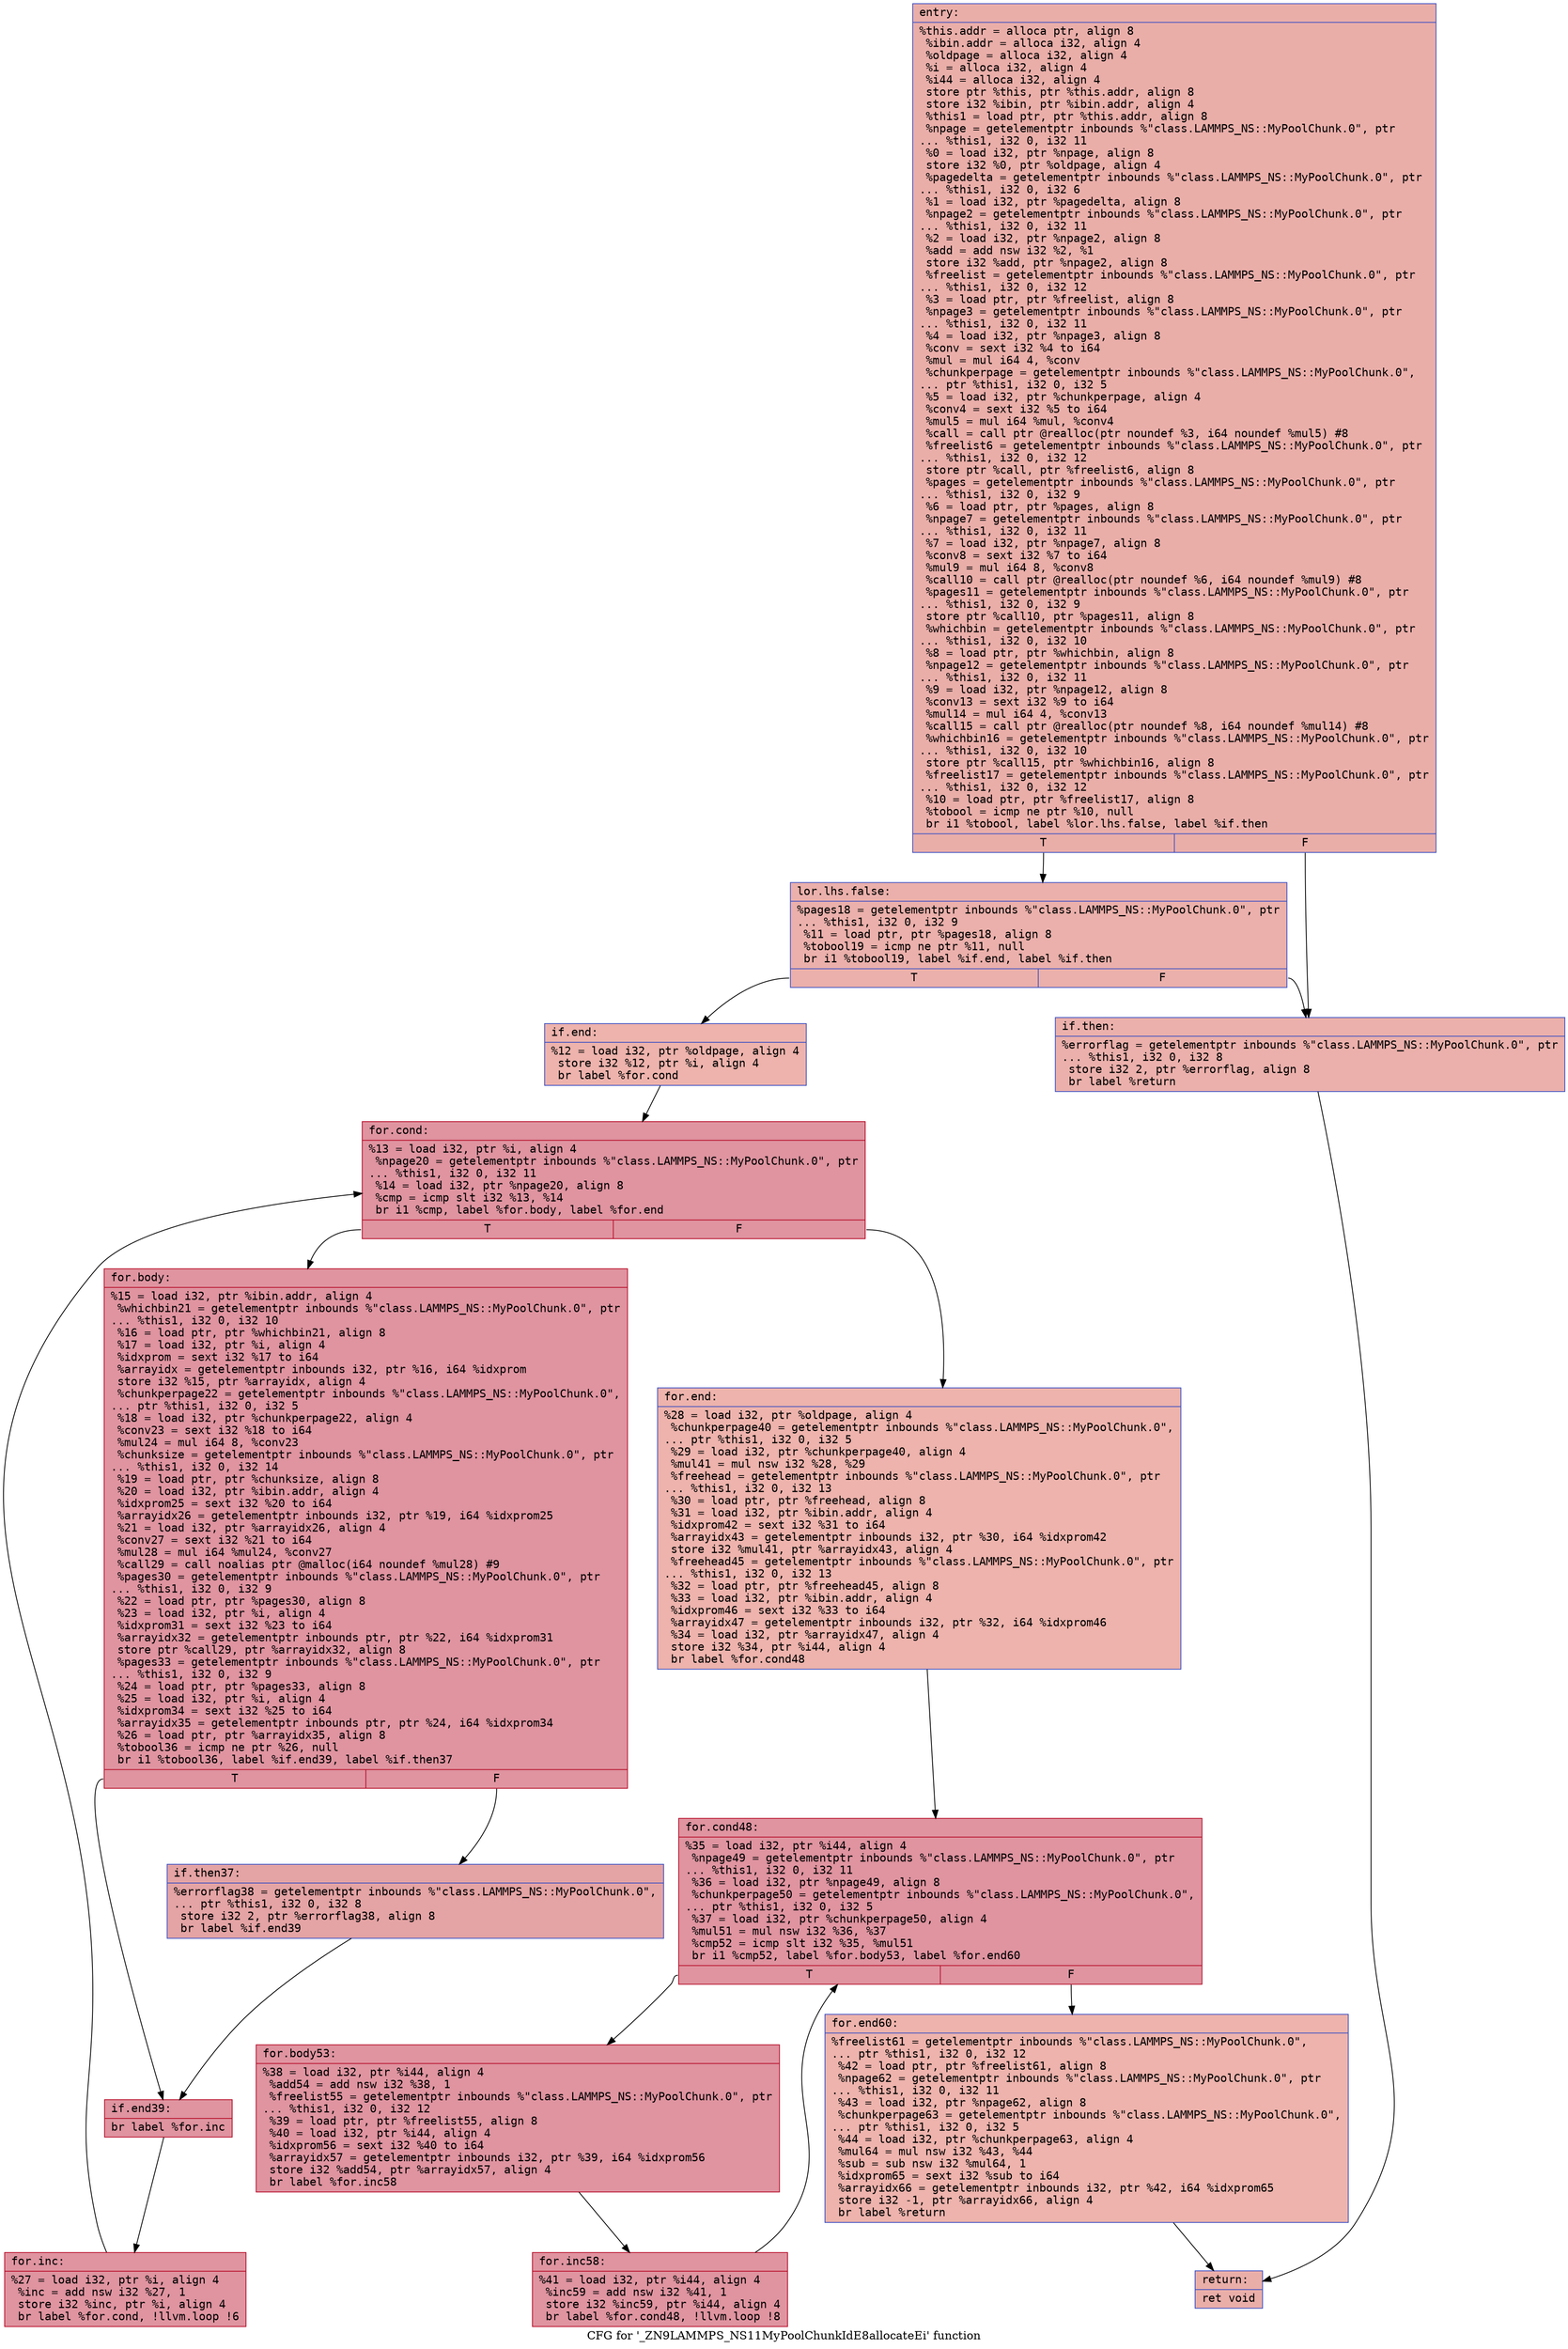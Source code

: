 digraph "CFG for '_ZN9LAMMPS_NS11MyPoolChunkIdE8allocateEi' function" {
	label="CFG for '_ZN9LAMMPS_NS11MyPoolChunkIdE8allocateEi' function";

	Node0x556991b57190 [shape=record,color="#3d50c3ff", style=filled, fillcolor="#d0473d70" fontname="Courier",label="{entry:\l|  %this.addr = alloca ptr, align 8\l  %ibin.addr = alloca i32, align 4\l  %oldpage = alloca i32, align 4\l  %i = alloca i32, align 4\l  %i44 = alloca i32, align 4\l  store ptr %this, ptr %this.addr, align 8\l  store i32 %ibin, ptr %ibin.addr, align 4\l  %this1 = load ptr, ptr %this.addr, align 8\l  %npage = getelementptr inbounds %\"class.LAMMPS_NS::MyPoolChunk.0\", ptr\l... %this1, i32 0, i32 11\l  %0 = load i32, ptr %npage, align 8\l  store i32 %0, ptr %oldpage, align 4\l  %pagedelta = getelementptr inbounds %\"class.LAMMPS_NS::MyPoolChunk.0\", ptr\l... %this1, i32 0, i32 6\l  %1 = load i32, ptr %pagedelta, align 8\l  %npage2 = getelementptr inbounds %\"class.LAMMPS_NS::MyPoolChunk.0\", ptr\l... %this1, i32 0, i32 11\l  %2 = load i32, ptr %npage2, align 8\l  %add = add nsw i32 %2, %1\l  store i32 %add, ptr %npage2, align 8\l  %freelist = getelementptr inbounds %\"class.LAMMPS_NS::MyPoolChunk.0\", ptr\l... %this1, i32 0, i32 12\l  %3 = load ptr, ptr %freelist, align 8\l  %npage3 = getelementptr inbounds %\"class.LAMMPS_NS::MyPoolChunk.0\", ptr\l... %this1, i32 0, i32 11\l  %4 = load i32, ptr %npage3, align 8\l  %conv = sext i32 %4 to i64\l  %mul = mul i64 4, %conv\l  %chunkperpage = getelementptr inbounds %\"class.LAMMPS_NS::MyPoolChunk.0\",\l... ptr %this1, i32 0, i32 5\l  %5 = load i32, ptr %chunkperpage, align 4\l  %conv4 = sext i32 %5 to i64\l  %mul5 = mul i64 %mul, %conv4\l  %call = call ptr @realloc(ptr noundef %3, i64 noundef %mul5) #8\l  %freelist6 = getelementptr inbounds %\"class.LAMMPS_NS::MyPoolChunk.0\", ptr\l... %this1, i32 0, i32 12\l  store ptr %call, ptr %freelist6, align 8\l  %pages = getelementptr inbounds %\"class.LAMMPS_NS::MyPoolChunk.0\", ptr\l... %this1, i32 0, i32 9\l  %6 = load ptr, ptr %pages, align 8\l  %npage7 = getelementptr inbounds %\"class.LAMMPS_NS::MyPoolChunk.0\", ptr\l... %this1, i32 0, i32 11\l  %7 = load i32, ptr %npage7, align 8\l  %conv8 = sext i32 %7 to i64\l  %mul9 = mul i64 8, %conv8\l  %call10 = call ptr @realloc(ptr noundef %6, i64 noundef %mul9) #8\l  %pages11 = getelementptr inbounds %\"class.LAMMPS_NS::MyPoolChunk.0\", ptr\l... %this1, i32 0, i32 9\l  store ptr %call10, ptr %pages11, align 8\l  %whichbin = getelementptr inbounds %\"class.LAMMPS_NS::MyPoolChunk.0\", ptr\l... %this1, i32 0, i32 10\l  %8 = load ptr, ptr %whichbin, align 8\l  %npage12 = getelementptr inbounds %\"class.LAMMPS_NS::MyPoolChunk.0\", ptr\l... %this1, i32 0, i32 11\l  %9 = load i32, ptr %npage12, align 8\l  %conv13 = sext i32 %9 to i64\l  %mul14 = mul i64 4, %conv13\l  %call15 = call ptr @realloc(ptr noundef %8, i64 noundef %mul14) #8\l  %whichbin16 = getelementptr inbounds %\"class.LAMMPS_NS::MyPoolChunk.0\", ptr\l... %this1, i32 0, i32 10\l  store ptr %call15, ptr %whichbin16, align 8\l  %freelist17 = getelementptr inbounds %\"class.LAMMPS_NS::MyPoolChunk.0\", ptr\l... %this1, i32 0, i32 12\l  %10 = load ptr, ptr %freelist17, align 8\l  %tobool = icmp ne ptr %10, null\l  br i1 %tobool, label %lor.lhs.false, label %if.then\l|{<s0>T|<s1>F}}"];
	Node0x556991b57190:s0 -> Node0x556991b59860[tooltip="entry -> lor.lhs.false\nProbability 62.50%" ];
	Node0x556991b57190:s1 -> Node0x556991b598e0[tooltip="entry -> if.then\nProbability 37.50%" ];
	Node0x556991b59860 [shape=record,color="#3d50c3ff", style=filled, fillcolor="#d24b4070" fontname="Courier",label="{lor.lhs.false:\l|  %pages18 = getelementptr inbounds %\"class.LAMMPS_NS::MyPoolChunk.0\", ptr\l... %this1, i32 0, i32 9\l  %11 = load ptr, ptr %pages18, align 8\l  %tobool19 = icmp ne ptr %11, null\l  br i1 %tobool19, label %if.end, label %if.then\l|{<s0>T|<s1>F}}"];
	Node0x556991b59860:s0 -> Node0x556991b59c20[tooltip="lor.lhs.false -> if.end\nProbability 62.50%" ];
	Node0x556991b59860:s1 -> Node0x556991b598e0[tooltip="lor.lhs.false -> if.then\nProbability 37.50%" ];
	Node0x556991b598e0 [shape=record,color="#3d50c3ff", style=filled, fillcolor="#d24b4070" fontname="Courier",label="{if.then:\l|  %errorflag = getelementptr inbounds %\"class.LAMMPS_NS::MyPoolChunk.0\", ptr\l... %this1, i32 0, i32 8\l  store i32 2, ptr %errorflag, align 8\l  br label %return\l}"];
	Node0x556991b598e0 -> Node0x556991b59ed0[tooltip="if.then -> return\nProbability 100.00%" ];
	Node0x556991b59c20 [shape=record,color="#3d50c3ff", style=filled, fillcolor="#d6524470" fontname="Courier",label="{if.end:\l|  %12 = load i32, ptr %oldpage, align 4\l  store i32 %12, ptr %i, align 4\l  br label %for.cond\l}"];
	Node0x556991b59c20 -> Node0x556991b5a0d0[tooltip="if.end -> for.cond\nProbability 100.00%" ];
	Node0x556991b5a0d0 [shape=record,color="#b70d28ff", style=filled, fillcolor="#b70d2870" fontname="Courier",label="{for.cond:\l|  %13 = load i32, ptr %i, align 4\l  %npage20 = getelementptr inbounds %\"class.LAMMPS_NS::MyPoolChunk.0\", ptr\l... %this1, i32 0, i32 11\l  %14 = load i32, ptr %npage20, align 8\l  %cmp = icmp slt i32 %13, %14\l  br i1 %cmp, label %for.body, label %for.end\l|{<s0>T|<s1>F}}"];
	Node0x556991b5a0d0:s0 -> Node0x556991b5a450[tooltip="for.cond -> for.body\nProbability 96.88%" ];
	Node0x556991b5a0d0:s1 -> Node0x556991b5a4d0[tooltip="for.cond -> for.end\nProbability 3.12%" ];
	Node0x556991b5a450 [shape=record,color="#b70d28ff", style=filled, fillcolor="#b70d2870" fontname="Courier",label="{for.body:\l|  %15 = load i32, ptr %ibin.addr, align 4\l  %whichbin21 = getelementptr inbounds %\"class.LAMMPS_NS::MyPoolChunk.0\", ptr\l... %this1, i32 0, i32 10\l  %16 = load ptr, ptr %whichbin21, align 8\l  %17 = load i32, ptr %i, align 4\l  %idxprom = sext i32 %17 to i64\l  %arrayidx = getelementptr inbounds i32, ptr %16, i64 %idxprom\l  store i32 %15, ptr %arrayidx, align 4\l  %chunkperpage22 = getelementptr inbounds %\"class.LAMMPS_NS::MyPoolChunk.0\",\l... ptr %this1, i32 0, i32 5\l  %18 = load i32, ptr %chunkperpage22, align 4\l  %conv23 = sext i32 %18 to i64\l  %mul24 = mul i64 8, %conv23\l  %chunksize = getelementptr inbounds %\"class.LAMMPS_NS::MyPoolChunk.0\", ptr\l... %this1, i32 0, i32 14\l  %19 = load ptr, ptr %chunksize, align 8\l  %20 = load i32, ptr %ibin.addr, align 4\l  %idxprom25 = sext i32 %20 to i64\l  %arrayidx26 = getelementptr inbounds i32, ptr %19, i64 %idxprom25\l  %21 = load i32, ptr %arrayidx26, align 4\l  %conv27 = sext i32 %21 to i64\l  %mul28 = mul i64 %mul24, %conv27\l  %call29 = call noalias ptr @malloc(i64 noundef %mul28) #9\l  %pages30 = getelementptr inbounds %\"class.LAMMPS_NS::MyPoolChunk.0\", ptr\l... %this1, i32 0, i32 9\l  %22 = load ptr, ptr %pages30, align 8\l  %23 = load i32, ptr %i, align 4\l  %idxprom31 = sext i32 %23 to i64\l  %arrayidx32 = getelementptr inbounds ptr, ptr %22, i64 %idxprom31\l  store ptr %call29, ptr %arrayidx32, align 8\l  %pages33 = getelementptr inbounds %\"class.LAMMPS_NS::MyPoolChunk.0\", ptr\l... %this1, i32 0, i32 9\l  %24 = load ptr, ptr %pages33, align 8\l  %25 = load i32, ptr %i, align 4\l  %idxprom34 = sext i32 %25 to i64\l  %arrayidx35 = getelementptr inbounds ptr, ptr %24, i64 %idxprom34\l  %26 = load ptr, ptr %arrayidx35, align 8\l  %tobool36 = icmp ne ptr %26, null\l  br i1 %tobool36, label %if.end39, label %if.then37\l|{<s0>T|<s1>F}}"];
	Node0x556991b5a450:s0 -> Node0x556991b5bee0[tooltip="for.body -> if.end39\nProbability 62.50%" ];
	Node0x556991b5a450:s1 -> Node0x556991b5bf60[tooltip="for.body -> if.then37\nProbability 37.50%" ];
	Node0x556991b5bf60 [shape=record,color="#3d50c3ff", style=filled, fillcolor="#c32e3170" fontname="Courier",label="{if.then37:\l|  %errorflag38 = getelementptr inbounds %\"class.LAMMPS_NS::MyPoolChunk.0\",\l... ptr %this1, i32 0, i32 8\l  store i32 2, ptr %errorflag38, align 8\l  br label %if.end39\l}"];
	Node0x556991b5bf60 -> Node0x556991b5bee0[tooltip="if.then37 -> if.end39\nProbability 100.00%" ];
	Node0x556991b5bee0 [shape=record,color="#b70d28ff", style=filled, fillcolor="#b70d2870" fontname="Courier",label="{if.end39:\l|  br label %for.inc\l}"];
	Node0x556991b5bee0 -> Node0x556991b5c290[tooltip="if.end39 -> for.inc\nProbability 100.00%" ];
	Node0x556991b5c290 [shape=record,color="#b70d28ff", style=filled, fillcolor="#b70d2870" fontname="Courier",label="{for.inc:\l|  %27 = load i32, ptr %i, align 4\l  %inc = add nsw i32 %27, 1\l  store i32 %inc, ptr %i, align 4\l  br label %for.cond, !llvm.loop !6\l}"];
	Node0x556991b5c290 -> Node0x556991b5a0d0[tooltip="for.inc -> for.cond\nProbability 100.00%" ];
	Node0x556991b5a4d0 [shape=record,color="#3d50c3ff", style=filled, fillcolor="#d6524470" fontname="Courier",label="{for.end:\l|  %28 = load i32, ptr %oldpage, align 4\l  %chunkperpage40 = getelementptr inbounds %\"class.LAMMPS_NS::MyPoolChunk.0\",\l... ptr %this1, i32 0, i32 5\l  %29 = load i32, ptr %chunkperpage40, align 4\l  %mul41 = mul nsw i32 %28, %29\l  %freehead = getelementptr inbounds %\"class.LAMMPS_NS::MyPoolChunk.0\", ptr\l... %this1, i32 0, i32 13\l  %30 = load ptr, ptr %freehead, align 8\l  %31 = load i32, ptr %ibin.addr, align 4\l  %idxprom42 = sext i32 %31 to i64\l  %arrayidx43 = getelementptr inbounds i32, ptr %30, i64 %idxprom42\l  store i32 %mul41, ptr %arrayidx43, align 4\l  %freehead45 = getelementptr inbounds %\"class.LAMMPS_NS::MyPoolChunk.0\", ptr\l... %this1, i32 0, i32 13\l  %32 = load ptr, ptr %freehead45, align 8\l  %33 = load i32, ptr %ibin.addr, align 4\l  %idxprom46 = sext i32 %33 to i64\l  %arrayidx47 = getelementptr inbounds i32, ptr %32, i64 %idxprom46\l  %34 = load i32, ptr %arrayidx47, align 4\l  store i32 %34, ptr %i44, align 4\l  br label %for.cond48\l}"];
	Node0x556991b5a4d0 -> Node0x556991b5d160[tooltip="for.end -> for.cond48\nProbability 100.00%" ];
	Node0x556991b5d160 [shape=record,color="#b70d28ff", style=filled, fillcolor="#b70d2870" fontname="Courier",label="{for.cond48:\l|  %35 = load i32, ptr %i44, align 4\l  %npage49 = getelementptr inbounds %\"class.LAMMPS_NS::MyPoolChunk.0\", ptr\l... %this1, i32 0, i32 11\l  %36 = load i32, ptr %npage49, align 8\l  %chunkperpage50 = getelementptr inbounds %\"class.LAMMPS_NS::MyPoolChunk.0\",\l... ptr %this1, i32 0, i32 5\l  %37 = load i32, ptr %chunkperpage50, align 4\l  %mul51 = mul nsw i32 %36, %37\l  %cmp52 = icmp slt i32 %35, %mul51\l  br i1 %cmp52, label %for.body53, label %for.end60\l|{<s0>T|<s1>F}}"];
	Node0x556991b5d160:s0 -> Node0x556991b5d700[tooltip="for.cond48 -> for.body53\nProbability 96.88%" ];
	Node0x556991b5d160:s1 -> Node0x556991b5d780[tooltip="for.cond48 -> for.end60\nProbability 3.12%" ];
	Node0x556991b5d700 [shape=record,color="#b70d28ff", style=filled, fillcolor="#b70d2870" fontname="Courier",label="{for.body53:\l|  %38 = load i32, ptr %i44, align 4\l  %add54 = add nsw i32 %38, 1\l  %freelist55 = getelementptr inbounds %\"class.LAMMPS_NS::MyPoolChunk.0\", ptr\l... %this1, i32 0, i32 12\l  %39 = load ptr, ptr %freelist55, align 8\l  %40 = load i32, ptr %i44, align 4\l  %idxprom56 = sext i32 %40 to i64\l  %arrayidx57 = getelementptr inbounds i32, ptr %39, i64 %idxprom56\l  store i32 %add54, ptr %arrayidx57, align 4\l  br label %for.inc58\l}"];
	Node0x556991b5d700 -> Node0x556991b5dde0[tooltip="for.body53 -> for.inc58\nProbability 100.00%" ];
	Node0x556991b5dde0 [shape=record,color="#b70d28ff", style=filled, fillcolor="#b70d2870" fontname="Courier",label="{for.inc58:\l|  %41 = load i32, ptr %i44, align 4\l  %inc59 = add nsw i32 %41, 1\l  store i32 %inc59, ptr %i44, align 4\l  br label %for.cond48, !llvm.loop !8\l}"];
	Node0x556991b5dde0 -> Node0x556991b5d160[tooltip="for.inc58 -> for.cond48\nProbability 100.00%" ];
	Node0x556991b5d780 [shape=record,color="#3d50c3ff", style=filled, fillcolor="#d6524470" fontname="Courier",label="{for.end60:\l|  %freelist61 = getelementptr inbounds %\"class.LAMMPS_NS::MyPoolChunk.0\",\l... ptr %this1, i32 0, i32 12\l  %42 = load ptr, ptr %freelist61, align 8\l  %npage62 = getelementptr inbounds %\"class.LAMMPS_NS::MyPoolChunk.0\", ptr\l... %this1, i32 0, i32 11\l  %43 = load i32, ptr %npage62, align 8\l  %chunkperpage63 = getelementptr inbounds %\"class.LAMMPS_NS::MyPoolChunk.0\",\l... ptr %this1, i32 0, i32 5\l  %44 = load i32, ptr %chunkperpage63, align 4\l  %mul64 = mul nsw i32 %43, %44\l  %sub = sub nsw i32 %mul64, 1\l  %idxprom65 = sext i32 %sub to i64\l  %arrayidx66 = getelementptr inbounds i32, ptr %42, i64 %idxprom65\l  store i32 -1, ptr %arrayidx66, align 4\l  br label %return\l}"];
	Node0x556991b5d780 -> Node0x556991b59ed0[tooltip="for.end60 -> return\nProbability 100.00%" ];
	Node0x556991b59ed0 [shape=record,color="#3d50c3ff", style=filled, fillcolor="#d0473d70" fontname="Courier",label="{return:\l|  ret void\l}"];
}
